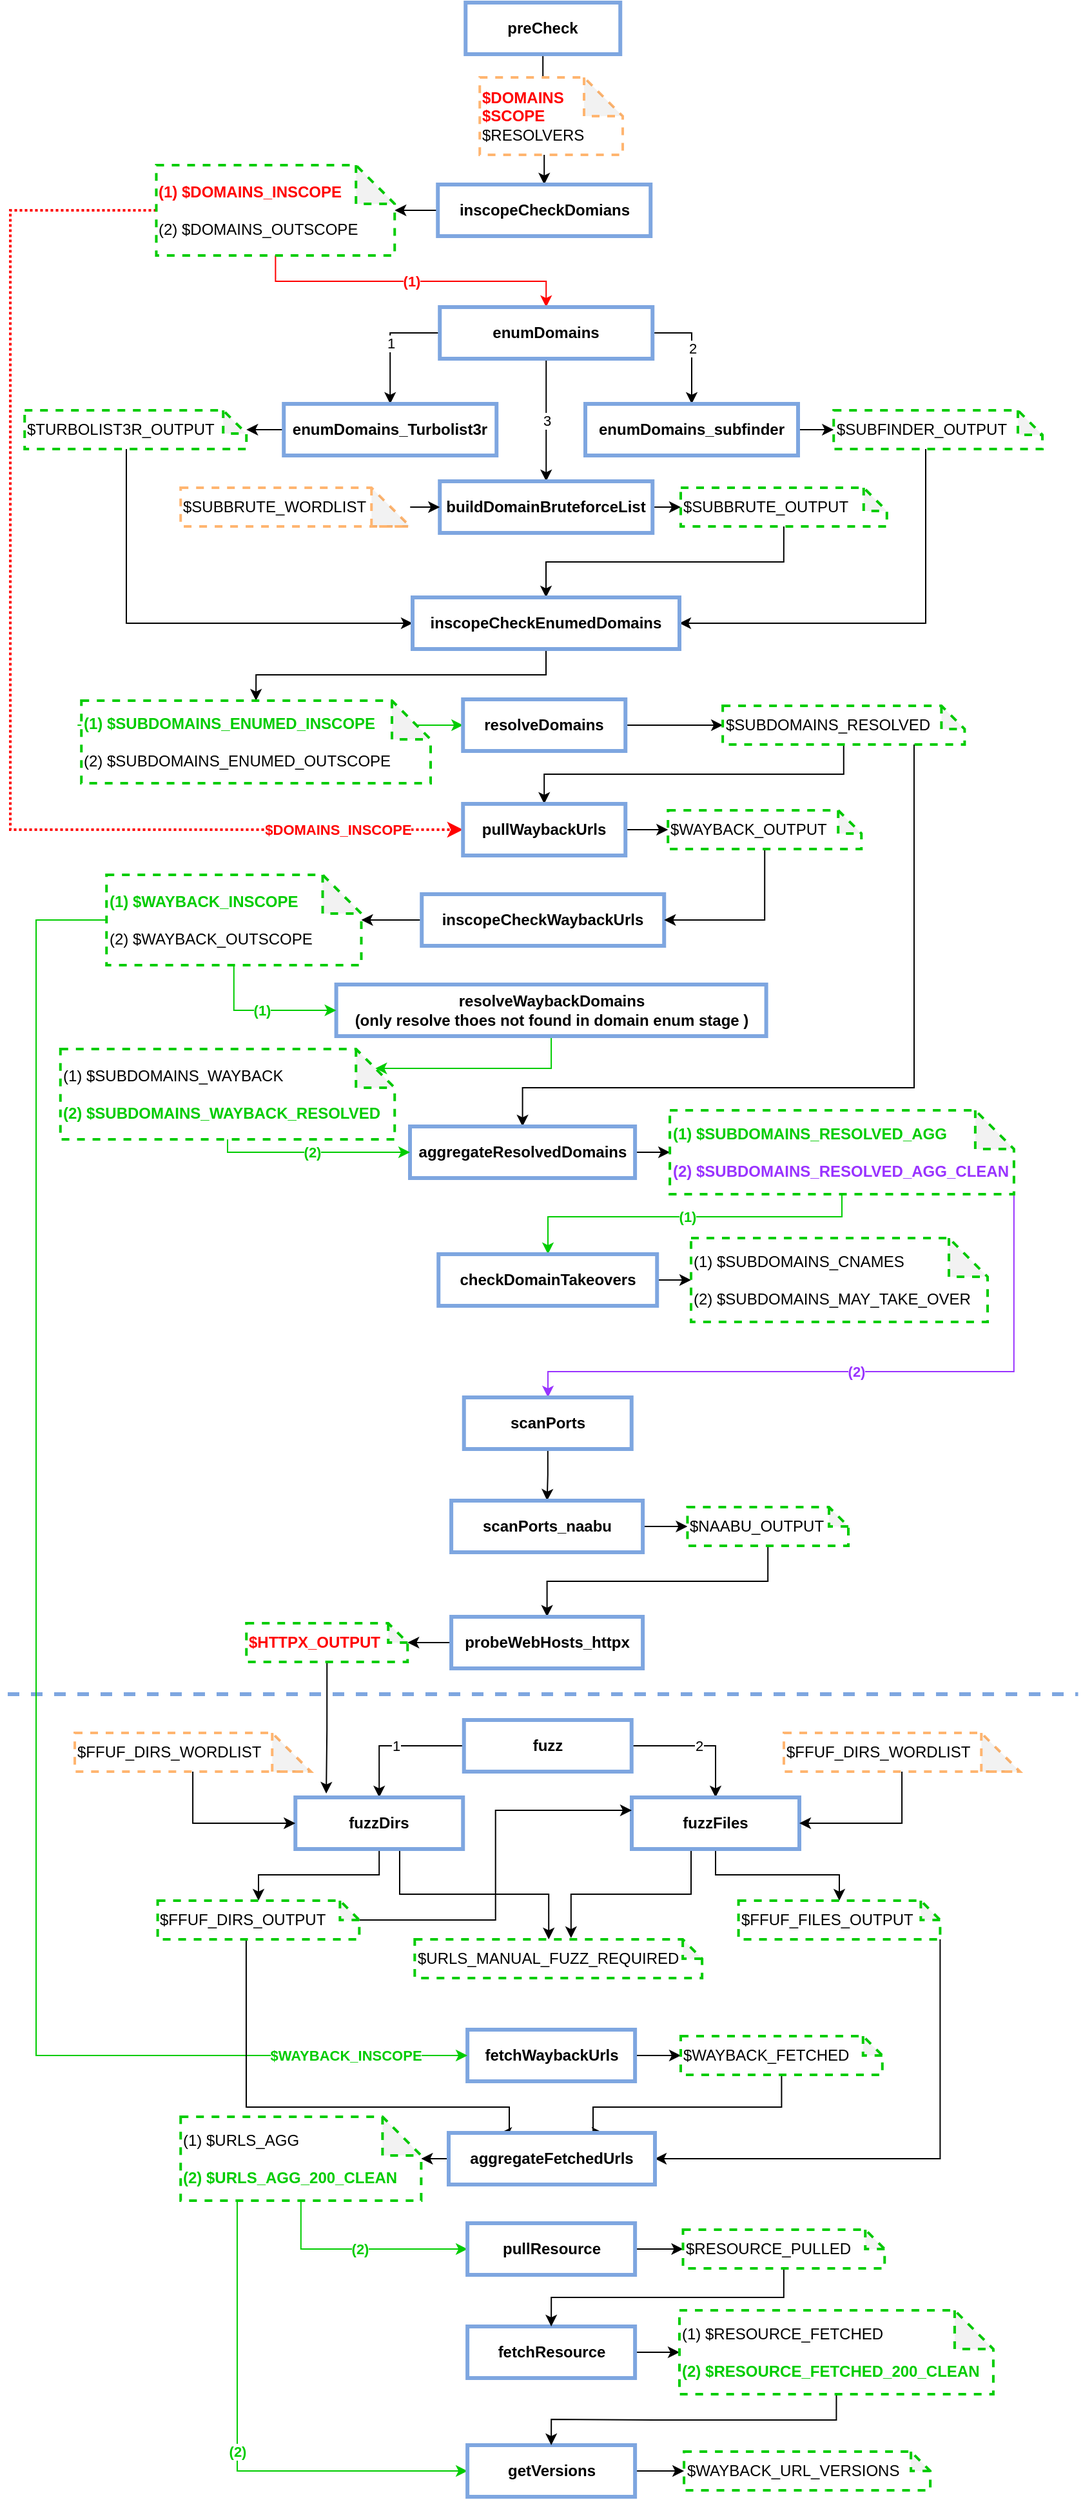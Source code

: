 <mxfile version="16.0.3" type="github">
  <diagram id="LXGc0nrao9tOf8FtnGRV" name="Page-1">
    <mxGraphModel dx="1102" dy="1691" grid="1" gridSize="10" guides="1" tooltips="1" connect="1" arrows="1" fold="1" page="1" pageScale="1" pageWidth="850" pageHeight="1100" math="0" shadow="0">
      <root>
        <mxCell id="0" />
        <mxCell id="1" parent="0" />
        <mxCell id="cuUn9cVlMo7e2SbROQ6p-47" style="edgeStyle=orthogonalEdgeStyle;rounded=0;orthogonalLoop=1;jettySize=auto;html=1;entryX=0;entryY=0.5;entryDx=0;entryDy=0;exitX=0;exitY=0.5;exitDx=0;exitDy=0;exitPerimeter=0;" parent="1" edge="1">
          <mxGeometry relative="1" as="geometry">
            <Array as="points">
              <mxPoint x="80" y="575" />
              <mxPoint x="80" y="790" />
            </Array>
            <mxPoint x="156.88" y="575" as="sourcePoint" />
          </mxGeometry>
        </mxCell>
        <mxCell id="lCqJjcsIj8VYBYGs8iK9-1" style="edgeStyle=orthogonalEdgeStyle;rounded=0;orthogonalLoop=1;jettySize=auto;html=1;entryX=0.5;entryY=0;entryDx=0;entryDy=0;" parent="1" source="lCqJjcsIj8VYBYGs8iK9-2" target="lCqJjcsIj8VYBYGs8iK9-10" edge="1">
          <mxGeometry relative="1" as="geometry">
            <mxPoint x="423.12" y="-921" as="targetPoint" />
          </mxGeometry>
        </mxCell>
        <mxCell id="lCqJjcsIj8VYBYGs8iK9-2" value="preCheck" style="rounded=0;whiteSpace=wrap;html=1;strokeColor=#7EA6E0;strokeWidth=3;fontStyle=1" parent="1" vertex="1">
          <mxGeometry x="363.12" y="-1061" width="120" height="40" as="geometry" />
        </mxCell>
        <mxCell id="lCqJjcsIj8VYBYGs8iK9-3" value="&lt;div&gt;&lt;b&gt;&lt;font color=&quot;#FF0000&quot;&gt;$DOMAINS&lt;/font&gt;&lt;/b&gt;&lt;/div&gt;&lt;div&gt;&lt;b&gt;&lt;font color=&quot;#FF0000&quot;&gt;$SCOPE&lt;/font&gt;&lt;/b&gt;&lt;/div&gt;&lt;div&gt;$RESOLVERS&lt;br&gt;&lt;/div&gt;" style="shape=note;whiteSpace=wrap;html=1;backgroundOutline=1;darkOpacity=0.05;dashed=1;align=left;strokeColor=#FFB570;strokeWidth=2;" parent="1" vertex="1">
          <mxGeometry x="374.12" y="-1003" width="110.88" height="60" as="geometry" />
        </mxCell>
        <mxCell id="lCqJjcsIj8VYBYGs8iK9-9" style="edgeStyle=orthogonalEdgeStyle;rounded=0;orthogonalLoop=1;jettySize=auto;html=1;" parent="1" source="lCqJjcsIj8VYBYGs8iK9-10" target="lCqJjcsIj8VYBYGs8iK9-14" edge="1">
          <mxGeometry relative="1" as="geometry" />
        </mxCell>
        <mxCell id="lCqJjcsIj8VYBYGs8iK9-10" value="inscopeCheckDomians" style="rounded=0;whiteSpace=wrap;html=1;strokeColor=#7EA6E0;strokeWidth=3;fontStyle=1" parent="1" vertex="1">
          <mxGeometry x="341.62" y="-920" width="165" height="40" as="geometry" />
        </mxCell>
        <mxCell id="lCqJjcsIj8VYBYGs8iK9-11" value="(1)" style="edgeStyle=orthogonalEdgeStyle;rounded=0;orthogonalLoop=1;jettySize=auto;html=1;strokeColor=#FF0000;fontColor=#FF0000;fontStyle=1;exitX=0.5;exitY=1;exitDx=0;exitDy=0;exitPerimeter=0;" parent="1" source="lCqJjcsIj8VYBYGs8iK9-14" target="lCqJjcsIj8VYBYGs8iK9-18" edge="1">
          <mxGeometry relative="1" as="geometry" />
        </mxCell>
        <mxCell id="hxtKhS2xhQQcA1EdJUfB-1" style="edgeStyle=orthogonalEdgeStyle;rounded=0;orthogonalLoop=1;jettySize=auto;html=1;entryX=0;entryY=0.5;entryDx=0;entryDy=0;fontColor=default;strokeColor=#FF0000;dashed=1;strokeWidth=2;dashPattern=1 1;" edge="1" parent="1" source="lCqJjcsIj8VYBYGs8iK9-14" target="lCqJjcsIj8VYBYGs8iK9-43">
          <mxGeometry relative="1" as="geometry">
            <Array as="points">
              <mxPoint x="10" y="-900" />
              <mxPoint x="10" y="-420" />
            </Array>
          </mxGeometry>
        </mxCell>
        <mxCell id="hxtKhS2xhQQcA1EdJUfB-2" value="&lt;font color=&quot;#FF0000&quot;&gt;&lt;b&gt;$DOMAINS_INSCOPE&lt;/b&gt;&lt;/font&gt;" style="edgeLabel;html=1;align=center;verticalAlign=middle;resizable=0;points=[];fontColor=default;" vertex="1" connectable="0" parent="hxtKhS2xhQQcA1EdJUfB-1">
          <mxGeometry x="0.837" y="-2" relative="1" as="geometry">
            <mxPoint x="-21" y="-2" as="offset" />
          </mxGeometry>
        </mxCell>
        <mxCell id="lCqJjcsIj8VYBYGs8iK9-14" value="&lt;div&gt;&lt;font color=&quot;#FF0000&quot;&gt;&lt;b&gt;(1) $DOMAINS_INSCOPE&lt;/b&gt;&lt;/font&gt;&lt;/div&gt;&lt;div&gt;&lt;br&gt;&lt;/div&gt;&lt;div&gt;(2) $DOMAINS_OUTSCOPE&lt;/div&gt;" style="shape=note;whiteSpace=wrap;html=1;backgroundOutline=1;darkOpacity=0.05;dashed=1;align=left;strokeColor=#00CC00;strokeWidth=2;" parent="1" vertex="1">
          <mxGeometry x="123.24" y="-935" width="184.88" height="70" as="geometry" />
        </mxCell>
        <mxCell id="lCqJjcsIj8VYBYGs8iK9-15" value="2" style="edgeStyle=orthogonalEdgeStyle;rounded=0;orthogonalLoop=1;jettySize=auto;html=1;entryX=0.5;entryY=0;entryDx=0;entryDy=0;exitX=1;exitY=0.5;exitDx=0;exitDy=0;" parent="1" source="lCqJjcsIj8VYBYGs8iK9-18" target="lCqJjcsIj8VYBYGs8iK9-22" edge="1">
          <mxGeometry relative="1" as="geometry">
            <mxPoint x="558.12" y="-694" as="targetPoint" />
          </mxGeometry>
        </mxCell>
        <mxCell id="lCqJjcsIj8VYBYGs8iK9-16" value="1" style="edgeStyle=orthogonalEdgeStyle;rounded=0;orthogonalLoop=1;jettySize=auto;html=1;exitX=0;exitY=0.5;exitDx=0;exitDy=0;entryX=0.5;entryY=0;entryDx=0;entryDy=0;" parent="1" source="lCqJjcsIj8VYBYGs8iK9-18" target="lCqJjcsIj8VYBYGs8iK9-20" edge="1">
          <mxGeometry relative="1" as="geometry" />
        </mxCell>
        <mxCell id="lCqJjcsIj8VYBYGs8iK9-17" value="3" style="edgeStyle=orthogonalEdgeStyle;rounded=0;orthogonalLoop=1;jettySize=auto;html=1;entryX=0.5;entryY=0;entryDx=0;entryDy=0;" parent="1" source="lCqJjcsIj8VYBYGs8iK9-18" target="lCqJjcsIj8VYBYGs8iK9-28" edge="1">
          <mxGeometry relative="1" as="geometry" />
        </mxCell>
        <mxCell id="lCqJjcsIj8VYBYGs8iK9-18" value="enumDomains" style="rounded=0;whiteSpace=wrap;html=1;strokeColor=#7EA6E0;strokeWidth=3;fontStyle=1" parent="1" vertex="1">
          <mxGeometry x="343.12" y="-825" width="165" height="40" as="geometry" />
        </mxCell>
        <mxCell id="lCqJjcsIj8VYBYGs8iK9-19" value="" style="edgeStyle=orthogonalEdgeStyle;rounded=0;orthogonalLoop=1;jettySize=auto;html=1;" parent="1" source="lCqJjcsIj8VYBYGs8iK9-20" target="lCqJjcsIj8VYBYGs8iK9-24" edge="1">
          <mxGeometry relative="1" as="geometry" />
        </mxCell>
        <mxCell id="lCqJjcsIj8VYBYGs8iK9-20" value="enumDomains_Turbolist3r" style="rounded=0;whiteSpace=wrap;html=1;strokeColor=#7EA6E0;strokeWidth=3;fontStyle=1" parent="1" vertex="1">
          <mxGeometry x="222.12" y="-750" width="165" height="40" as="geometry" />
        </mxCell>
        <mxCell id="lCqJjcsIj8VYBYGs8iK9-94" value="" style="edgeStyle=orthogonalEdgeStyle;rounded=0;orthogonalLoop=1;jettySize=auto;html=1;fontColor=#00CC00;strokeColor=#000000;" parent="1" source="lCqJjcsIj8VYBYGs8iK9-22" target="lCqJjcsIj8VYBYGs8iK9-26" edge="1">
          <mxGeometry relative="1" as="geometry" />
        </mxCell>
        <mxCell id="lCqJjcsIj8VYBYGs8iK9-22" value="enumDomains_subfinder" style="rounded=0;whiteSpace=wrap;html=1;strokeColor=#7EA6E0;strokeWidth=3;fontStyle=1" parent="1" vertex="1">
          <mxGeometry x="456" y="-750" width="165" height="40" as="geometry" />
        </mxCell>
        <mxCell id="lCqJjcsIj8VYBYGs8iK9-96" style="edgeStyle=orthogonalEdgeStyle;rounded=0;orthogonalLoop=1;jettySize=auto;html=1;entryX=0;entryY=0.5;entryDx=0;entryDy=0;fontColor=#00CC00;strokeColor=#000000;" parent="1" source="lCqJjcsIj8VYBYGs8iK9-24" target="lCqJjcsIj8VYBYGs8iK9-34" edge="1">
          <mxGeometry relative="1" as="geometry">
            <Array as="points">
              <mxPoint x="100" y="-580" />
            </Array>
          </mxGeometry>
        </mxCell>
        <mxCell id="lCqJjcsIj8VYBYGs8iK9-24" value="$TURBOLIST3R_OUTPUT" style="shape=note;whiteSpace=wrap;html=1;backgroundOutline=1;darkOpacity=0.05;dashed=1;align=left;strokeColor=#00CC00;strokeWidth=2;size=18;" parent="1" vertex="1">
          <mxGeometry x="21.12" y="-745" width="172" height="30" as="geometry" />
        </mxCell>
        <mxCell id="lCqJjcsIj8VYBYGs8iK9-95" style="edgeStyle=orthogonalEdgeStyle;rounded=0;orthogonalLoop=1;jettySize=auto;html=1;entryX=1;entryY=0.5;entryDx=0;entryDy=0;fontColor=#00CC00;strokeColor=#000000;" parent="1" source="lCqJjcsIj8VYBYGs8iK9-26" target="lCqJjcsIj8VYBYGs8iK9-34" edge="1">
          <mxGeometry relative="1" as="geometry">
            <Array as="points">
              <mxPoint x="720" y="-580" />
            </Array>
          </mxGeometry>
        </mxCell>
        <mxCell id="lCqJjcsIj8VYBYGs8iK9-26" value="$SUBFINDER_OUTPUT" style="shape=note;whiteSpace=wrap;html=1;backgroundOutline=1;darkOpacity=0.05;dashed=1;align=left;strokeColor=#00CC00;strokeWidth=2;size=19;" parent="1" vertex="1">
          <mxGeometry x="648.62" y="-745" width="161.88" height="30" as="geometry" />
        </mxCell>
        <mxCell id="lCqJjcsIj8VYBYGs8iK9-27" value="" style="edgeStyle=orthogonalEdgeStyle;rounded=0;orthogonalLoop=1;jettySize=auto;html=1;" parent="1" source="lCqJjcsIj8VYBYGs8iK9-28" target="lCqJjcsIj8VYBYGs8iK9-32" edge="1">
          <mxGeometry relative="1" as="geometry" />
        </mxCell>
        <mxCell id="lCqJjcsIj8VYBYGs8iK9-28" value="buildDomainBruteforceList" style="rounded=0;whiteSpace=wrap;html=1;strokeColor=#7EA6E0;strokeWidth=3;fontStyle=1" parent="1" vertex="1">
          <mxGeometry x="343.12" y="-690" width="165" height="40" as="geometry" />
        </mxCell>
        <mxCell id="lCqJjcsIj8VYBYGs8iK9-29" style="edgeStyle=orthogonalEdgeStyle;rounded=0;orthogonalLoop=1;jettySize=auto;html=1;entryX=0;entryY=0.5;entryDx=0;entryDy=0;" parent="1" source="lCqJjcsIj8VYBYGs8iK9-30" target="lCqJjcsIj8VYBYGs8iK9-28" edge="1">
          <mxGeometry relative="1" as="geometry" />
        </mxCell>
        <mxCell id="lCqJjcsIj8VYBYGs8iK9-30" value="$SUBBRUTE_WORDLIST" style="shape=note;whiteSpace=wrap;html=1;backgroundOutline=1;darkOpacity=0.05;dashed=1;align=left;strokeColor=#FFB570;strokeWidth=2;" parent="1" vertex="1">
          <mxGeometry x="142.12" y="-685" width="178" height="30" as="geometry" />
        </mxCell>
        <mxCell id="lCqJjcsIj8VYBYGs8iK9-31" value="" style="edgeStyle=orthogonalEdgeStyle;rounded=0;orthogonalLoop=1;jettySize=auto;html=1;exitX=0.5;exitY=1;exitDx=0;exitDy=0;exitPerimeter=0;" parent="1" source="lCqJjcsIj8VYBYGs8iK9-32" target="lCqJjcsIj8VYBYGs8iK9-34" edge="1">
          <mxGeometry relative="1" as="geometry" />
        </mxCell>
        <mxCell id="lCqJjcsIj8VYBYGs8iK9-32" value="$SUBBRUTE_OUTPUT" style="shape=note;whiteSpace=wrap;html=1;backgroundOutline=1;darkOpacity=0.05;dashed=1;align=left;strokeColor=#00CC00;strokeWidth=2;size=18;" parent="1" vertex="1">
          <mxGeometry x="530" y="-685" width="159.88" height="30" as="geometry" />
        </mxCell>
        <mxCell id="lCqJjcsIj8VYBYGs8iK9-33" style="edgeStyle=orthogonalEdgeStyle;rounded=0;orthogonalLoop=1;jettySize=auto;html=1;entryX=0.5;entryY=0;entryDx=0;entryDy=0;entryPerimeter=0;exitX=0.5;exitY=1;exitDx=0;exitDy=0;" parent="1" source="lCqJjcsIj8VYBYGs8iK9-34" target="lCqJjcsIj8VYBYGs8iK9-36" edge="1">
          <mxGeometry relative="1" as="geometry" />
        </mxCell>
        <mxCell id="lCqJjcsIj8VYBYGs8iK9-34" value="inscopeCheckEnumedDomains" style="rounded=0;whiteSpace=wrap;html=1;strokeColor=#7EA6E0;strokeWidth=3;fontStyle=1" parent="1" vertex="1">
          <mxGeometry x="322" y="-600" width="207" height="40" as="geometry" />
        </mxCell>
        <mxCell id="lCqJjcsIj8VYBYGs8iK9-35" value="(1)" style="edgeStyle=orthogonalEdgeStyle;rounded=0;orthogonalLoop=1;jettySize=auto;html=1;exitX=-0.011;exitY=0.297;exitDx=0;exitDy=0;exitPerimeter=0;fontStyle=1;fontColor=#00CC00;strokeColor=#00CC00;" parent="1" source="lCqJjcsIj8VYBYGs8iK9-36" target="lCqJjcsIj8VYBYGs8iK9-38" edge="1">
          <mxGeometry relative="1" as="geometry" />
        </mxCell>
        <mxCell id="lCqJjcsIj8VYBYGs8iK9-36" value="&lt;div&gt;&lt;font color=&quot;#00CC00&quot;&gt;&lt;b&gt;(1) $SUBDOMAINS_ENUMED_INSCOPE&lt;/b&gt;&lt;/font&gt;&lt;/div&gt;&lt;div&gt;&lt;br&gt;&lt;/div&gt;&lt;div&gt;(2) $SUBDOMAINS_ENUMED_OUTSCOPE&lt;/div&gt;" style="shape=note;whiteSpace=wrap;html=1;backgroundOutline=1;darkOpacity=0.05;dashed=1;align=left;strokeColor=#00CC00;strokeWidth=2;" parent="1" vertex="1">
          <mxGeometry x="65.12" y="-520" width="270.88" height="64" as="geometry" />
        </mxCell>
        <mxCell id="lCqJjcsIj8VYBYGs8iK9-37" value="" style="edgeStyle=orthogonalEdgeStyle;rounded=0;orthogonalLoop=1;jettySize=auto;html=1;" parent="1" source="lCqJjcsIj8VYBYGs8iK9-38" target="lCqJjcsIj8VYBYGs8iK9-41" edge="1">
          <mxGeometry relative="1" as="geometry" />
        </mxCell>
        <mxCell id="lCqJjcsIj8VYBYGs8iK9-38" value="resolveDomains" style="rounded=0;whiteSpace=wrap;html=1;strokeColor=#7EA6E0;strokeWidth=3;fontStyle=1" parent="1" vertex="1">
          <mxGeometry x="361.12" y="-521" width="126" height="40" as="geometry" />
        </mxCell>
        <mxCell id="lCqJjcsIj8VYBYGs8iK9-39" value="" style="edgeStyle=orthogonalEdgeStyle;rounded=0;orthogonalLoop=1;jettySize=auto;html=1;exitX=0.5;exitY=1;exitDx=0;exitDy=0;exitPerimeter=0;" parent="1" source="lCqJjcsIj8VYBYGs8iK9-41" target="lCqJjcsIj8VYBYGs8iK9-43" edge="1">
          <mxGeometry relative="1" as="geometry" />
        </mxCell>
        <mxCell id="lCqJjcsIj8VYBYGs8iK9-105" style="edgeStyle=orthogonalEdgeStyle;rounded=0;orthogonalLoop=1;jettySize=auto;html=1;entryX=0.5;entryY=0;entryDx=0;entryDy=0;fontColor=#00CC00;strokeColor=default;exitX=0.791;exitY=0.967;exitDx=0;exitDy=0;exitPerimeter=0;" parent="1" source="lCqJjcsIj8VYBYGs8iK9-41" target="lCqJjcsIj8VYBYGs8iK9-55" edge="1">
          <mxGeometry relative="1" as="geometry">
            <Array as="points">
              <mxPoint x="711" y="-220" />
              <mxPoint x="407" y="-220" />
            </Array>
          </mxGeometry>
        </mxCell>
        <mxCell id="lCqJjcsIj8VYBYGs8iK9-41" value="$SUBDOMAINS_RESOLVED" style="shape=note;whiteSpace=wrap;html=1;backgroundOutline=1;darkOpacity=0.05;dashed=1;align=left;strokeColor=#00CC00;strokeWidth=2;size=18;" parent="1" vertex="1">
          <mxGeometry x="562.56" y="-516" width="187.63" height="30" as="geometry" />
        </mxCell>
        <mxCell id="lCqJjcsIj8VYBYGs8iK9-93" value="" style="edgeStyle=orthogonalEdgeStyle;rounded=0;orthogonalLoop=1;jettySize=auto;html=1;fontColor=#00CC00;strokeColor=default;" parent="1" source="lCqJjcsIj8VYBYGs8iK9-43" target="lCqJjcsIj8VYBYGs8iK9-92" edge="1">
          <mxGeometry relative="1" as="geometry" />
        </mxCell>
        <mxCell id="lCqJjcsIj8VYBYGs8iK9-43" value="pullWaybackUrls" style="rounded=0;whiteSpace=wrap;html=1;strokeColor=#7EA6E0;strokeWidth=3;fontStyle=1" parent="1" vertex="1">
          <mxGeometry x="361.12" y="-440" width="126" height="40" as="geometry" />
        </mxCell>
        <mxCell id="lCqJjcsIj8VYBYGs8iK9-99" value="" style="edgeStyle=orthogonalEdgeStyle;rounded=0;orthogonalLoop=1;jettySize=auto;html=1;fontColor=#00CC00;strokeColor=default;" parent="1" source="lCqJjcsIj8VYBYGs8iK9-49" target="lCqJjcsIj8VYBYGs8iK9-98" edge="1">
          <mxGeometry relative="1" as="geometry" />
        </mxCell>
        <mxCell id="lCqJjcsIj8VYBYGs8iK9-49" value="inscopeCheckWaybackUrls" style="rounded=0;whiteSpace=wrap;html=1;strokeColor=#7EA6E0;strokeWidth=3;fontStyle=1" parent="1" vertex="1">
          <mxGeometry x="329.12" y="-370" width="188" height="40" as="geometry" />
        </mxCell>
        <mxCell id="lCqJjcsIj8VYBYGs8iK9-103" style="edgeStyle=orthogonalEdgeStyle;rounded=0;orthogonalLoop=1;jettySize=auto;html=1;entryX=0;entryY=0;entryDx=244.25;entryDy=15;entryPerimeter=0;fontColor=#00CC00;strokeColor=#00CC00;" parent="1" source="lCqJjcsIj8VYBYGs8iK9-51" target="lCqJjcsIj8VYBYGs8iK9-102" edge="1">
          <mxGeometry relative="1" as="geometry">
            <Array as="points">
              <mxPoint x="430" y="-235" />
            </Array>
          </mxGeometry>
        </mxCell>
        <mxCell id="lCqJjcsIj8VYBYGs8iK9-51" value="&lt;div&gt;resolveWaybackDomains&lt;/div&gt;&lt;div&gt;(only resolve thoes not found in domain enum stage )&lt;br&gt;&lt;/div&gt;" style="rounded=0;whiteSpace=wrap;html=1;strokeColor=#7EA6E0;strokeWidth=3;fontStyle=1" parent="1" vertex="1">
          <mxGeometry x="262.81" y="-300" width="333.5" height="40" as="geometry" />
        </mxCell>
        <mxCell id="lCqJjcsIj8VYBYGs8iK9-54" value="" style="edgeStyle=orthogonalEdgeStyle;rounded=0;orthogonalLoop=1;jettySize=auto;html=1;fontColor=#33FF33;" parent="1" source="lCqJjcsIj8VYBYGs8iK9-55" target="lCqJjcsIj8VYBYGs8iK9-59" edge="1">
          <mxGeometry relative="1" as="geometry" />
        </mxCell>
        <mxCell id="lCqJjcsIj8VYBYGs8iK9-55" value="aggregateResolvedDomains" style="rounded=0;whiteSpace=wrap;html=1;strokeColor=#7EA6E0;strokeWidth=3;fontStyle=1" parent="1" vertex="1">
          <mxGeometry x="320" y="-190" width="174.56" height="40" as="geometry" />
        </mxCell>
        <mxCell id="lCqJjcsIj8VYBYGs8iK9-56" value="(1)" style="edgeStyle=orthogonalEdgeStyle;rounded=0;orthogonalLoop=1;jettySize=auto;html=1;fontColor=#00CC00;fontStyle=1;strokeColor=#00CC00;exitX=0.5;exitY=1;exitDx=0;exitDy=0;exitPerimeter=0;" parent="1" source="lCqJjcsIj8VYBYGs8iK9-59" target="lCqJjcsIj8VYBYGs8iK9-61" edge="1">
          <mxGeometry relative="1" as="geometry">
            <Array as="points">
              <mxPoint x="655" y="-120" />
              <mxPoint x="427" y="-120" />
            </Array>
          </mxGeometry>
        </mxCell>
        <mxCell id="lCqJjcsIj8VYBYGs8iK9-106" value="(2)" style="edgeStyle=orthogonalEdgeStyle;rounded=0;orthogonalLoop=1;jettySize=auto;html=1;fontColor=#9933FF;strokeColor=#9933FF;exitX=1;exitY=1;exitDx=0;exitDy=0;exitPerimeter=0;fontStyle=1" parent="1" source="lCqJjcsIj8VYBYGs8iK9-59" target="lCqJjcsIj8VYBYGs8iK9-64" edge="1">
          <mxGeometry relative="1" as="geometry">
            <Array as="points">
              <mxPoint x="788" />
              <mxPoint x="427" />
            </Array>
          </mxGeometry>
        </mxCell>
        <mxCell id="lCqJjcsIj8VYBYGs8iK9-59" value="&lt;div&gt;&lt;font color=&quot;#00CC00&quot;&gt;&lt;b&gt;(1) $SUBDOMAINS_RESOLVED_AGG&lt;/b&gt;&lt;/font&gt;&lt;/div&gt;&lt;div&gt;&lt;br&gt;&lt;/div&gt;&lt;div&gt;&lt;font color=&quot;#9933FF&quot;&gt;&lt;b&gt;(2) $SUBDOMAINS_RESOLVED_AGG_CLEAN&lt;/b&gt;&lt;/font&gt;&lt;/div&gt;" style="shape=note;whiteSpace=wrap;html=1;backgroundOutline=1;darkOpacity=0.05;dashed=1;align=left;strokeColor=#00CC00;strokeWidth=2;" parent="1" vertex="1">
          <mxGeometry x="521.56" y="-202.5" width="266.88" height="65" as="geometry" />
        </mxCell>
        <mxCell id="lCqJjcsIj8VYBYGs8iK9-60" value="" style="edgeStyle=orthogonalEdgeStyle;rounded=0;orthogonalLoop=1;jettySize=auto;html=1;fontColor=#9933FF;strokeColor=#000000;" parent="1" source="lCqJjcsIj8VYBYGs8iK9-61" target="lCqJjcsIj8VYBYGs8iK9-62" edge="1">
          <mxGeometry relative="1" as="geometry" />
        </mxCell>
        <mxCell id="lCqJjcsIj8VYBYGs8iK9-61" value="checkDomainTakeovers" style="rounded=0;whiteSpace=wrap;html=1;strokeColor=#7EA6E0;strokeWidth=3;fontStyle=1" parent="1" vertex="1">
          <mxGeometry x="342.12" y="-91" width="169.5" height="40" as="geometry" />
        </mxCell>
        <mxCell id="lCqJjcsIj8VYBYGs8iK9-62" value="&lt;div&gt;(1) $SUBDOMAINS_CNAMES&lt;/div&gt;&lt;div&gt;&lt;br&gt;&lt;/div&gt;&lt;div&gt;(2) $SUBDOMAINS_MAY_TAKE_OVER&lt;/div&gt;" style="shape=note;whiteSpace=wrap;html=1;backgroundOutline=1;darkOpacity=0.05;dashed=1;align=left;strokeColor=#00CC00;strokeWidth=2;" parent="1" vertex="1">
          <mxGeometry x="538" y="-103.5" width="230" height="65" as="geometry" />
        </mxCell>
        <mxCell id="lCqJjcsIj8VYBYGs8iK9-63" value="" style="edgeStyle=orthogonalEdgeStyle;rounded=0;orthogonalLoop=1;jettySize=auto;html=1;fontColor=#9933FF;strokeColor=#000000;strokeWidth=1;" parent="1" source="lCqJjcsIj8VYBYGs8iK9-64" target="lCqJjcsIj8VYBYGs8iK9-66" edge="1">
          <mxGeometry relative="1" as="geometry" />
        </mxCell>
        <mxCell id="lCqJjcsIj8VYBYGs8iK9-64" value="scanPorts" style="rounded=0;whiteSpace=wrap;html=1;strokeColor=#7EA6E0;strokeWidth=3;fontStyle=1" parent="1" vertex="1">
          <mxGeometry x="361.87" y="20" width="130" height="40" as="geometry" />
        </mxCell>
        <mxCell id="lCqJjcsIj8VYBYGs8iK9-65" value="" style="edgeStyle=orthogonalEdgeStyle;rounded=0;orthogonalLoop=1;jettySize=auto;html=1;fontColor=#000000;strokeColor=#000000;strokeWidth=1;" parent="1" source="lCqJjcsIj8VYBYGs8iK9-66" target="lCqJjcsIj8VYBYGs8iK9-69" edge="1">
          <mxGeometry relative="1" as="geometry" />
        </mxCell>
        <mxCell id="lCqJjcsIj8VYBYGs8iK9-66" value="scanPorts_naabu" style="rounded=0;whiteSpace=wrap;html=1;strokeColor=#7EA6E0;strokeWidth=3;fontStyle=1" parent="1" vertex="1">
          <mxGeometry x="352.05" y="100" width="148.5" height="40" as="geometry" />
        </mxCell>
        <mxCell id="lCqJjcsIj8VYBYGs8iK9-67" value="" style="endArrow=none;dashed=1;html=1;rounded=0;fontColor=#9933FF;strokeColor=#7EA6E0;strokeWidth=3;" parent="1" edge="1">
          <mxGeometry width="50" height="50" relative="1" as="geometry">
            <mxPoint x="7.99" y="250" as="sourcePoint" />
            <mxPoint x="838.24" y="250" as="targetPoint" />
          </mxGeometry>
        </mxCell>
        <mxCell id="lCqJjcsIj8VYBYGs8iK9-107" style="edgeStyle=orthogonalEdgeStyle;rounded=0;orthogonalLoop=1;jettySize=auto;html=1;entryX=0.5;entryY=0;entryDx=0;entryDy=0;fontColor=#000000;strokeColor=default;exitX=0.5;exitY=1;exitDx=0;exitDy=0;exitPerimeter=0;" parent="1" source="lCqJjcsIj8VYBYGs8iK9-69" target="lCqJjcsIj8VYBYGs8iK9-71" edge="1">
          <mxGeometry relative="1" as="geometry" />
        </mxCell>
        <mxCell id="lCqJjcsIj8VYBYGs8iK9-69" value="&lt;div&gt;$NAABU_OUTPUT&lt;/div&gt;" style="shape=note;whiteSpace=wrap;html=1;backgroundOutline=1;darkOpacity=0.05;dashed=1;align=left;strokeColor=#00CC00;strokeWidth=2;size=15;" parent="1" vertex="1">
          <mxGeometry x="535.22" y="105" width="124.78" height="30" as="geometry" />
        </mxCell>
        <mxCell id="lCqJjcsIj8VYBYGs8iK9-109" value="" style="edgeStyle=orthogonalEdgeStyle;rounded=0;orthogonalLoop=1;jettySize=auto;html=1;fontColor=#000000;strokeColor=default;" parent="1" source="lCqJjcsIj8VYBYGs8iK9-71" target="lCqJjcsIj8VYBYGs8iK9-108" edge="1">
          <mxGeometry relative="1" as="geometry" />
        </mxCell>
        <mxCell id="lCqJjcsIj8VYBYGs8iK9-71" value="probeWebHosts_httpx" style="rounded=0;whiteSpace=wrap;html=1;strokeColor=#7EA6E0;strokeWidth=3;fontStyle=1" parent="1" vertex="1">
          <mxGeometry x="352.05" y="190" width="148.5" height="40" as="geometry" />
        </mxCell>
        <mxCell id="lCqJjcsIj8VYBYGs8iK9-77" value="1" style="edgeStyle=orthogonalEdgeStyle;rounded=0;orthogonalLoop=1;jettySize=auto;html=1;fontColor=default;strokeColor=default;strokeWidth=1;entryX=0.5;entryY=0;entryDx=0;entryDy=0;exitX=0;exitY=0.5;exitDx=0;exitDy=0;" parent="1" source="lCqJjcsIj8VYBYGs8iK9-80" target="lCqJjcsIj8VYBYGs8iK9-82" edge="1">
          <mxGeometry relative="1" as="geometry" />
        </mxCell>
        <mxCell id="lCqJjcsIj8VYBYGs8iK9-78" value="2" style="edgeStyle=orthogonalEdgeStyle;rounded=0;orthogonalLoop=1;jettySize=auto;html=1;entryX=0.5;entryY=0;entryDx=0;entryDy=0;fontColor=default;strokeColor=default;strokeWidth=1;exitX=1;exitY=0.5;exitDx=0;exitDy=0;" parent="1" source="lCqJjcsIj8VYBYGs8iK9-80" target="lCqJjcsIj8VYBYGs8iK9-84" edge="1">
          <mxGeometry relative="1" as="geometry" />
        </mxCell>
        <mxCell id="lCqJjcsIj8VYBYGs8iK9-80" value="fuzz" style="rounded=0;whiteSpace=wrap;html=1;strokeColor=#7EA6E0;strokeWidth=3;fontStyle=1" parent="1" vertex="1">
          <mxGeometry x="361.87" y="270" width="130" height="40" as="geometry" />
        </mxCell>
        <mxCell id="lCqJjcsIj8VYBYGs8iK9-115" value="" style="edgeStyle=orthogonalEdgeStyle;rounded=0;orthogonalLoop=1;jettySize=auto;html=1;fontColor=#000000;strokeColor=default;" parent="1" source="lCqJjcsIj8VYBYGs8iK9-82" target="lCqJjcsIj8VYBYGs8iK9-114" edge="1">
          <mxGeometry relative="1" as="geometry" />
        </mxCell>
        <mxCell id="lCqJjcsIj8VYBYGs8iK9-122" style="edgeStyle=orthogonalEdgeStyle;rounded=0;orthogonalLoop=1;jettySize=auto;html=1;entryX=0;entryY=0;entryDx=103.94;entryDy=0;entryPerimeter=0;fontColor=#000000;strokeColor=default;exitX=0.622;exitY=1;exitDx=0;exitDy=0;exitPerimeter=0;" parent="1" source="lCqJjcsIj8VYBYGs8iK9-82" target="lCqJjcsIj8VYBYGs8iK9-121" edge="1">
          <mxGeometry relative="1" as="geometry" />
        </mxCell>
        <mxCell id="lCqJjcsIj8VYBYGs8iK9-82" value="fuzzDirs" style="rounded=0;whiteSpace=wrap;html=1;strokeColor=#7EA6E0;strokeWidth=3;fontStyle=1" parent="1" vertex="1">
          <mxGeometry x="231.12" y="330" width="130" height="40" as="geometry" />
        </mxCell>
        <mxCell id="lCqJjcsIj8VYBYGs8iK9-120" value="" style="edgeStyle=orthogonalEdgeStyle;rounded=0;orthogonalLoop=1;jettySize=auto;html=1;fontColor=#000000;strokeColor=default;" parent="1" source="lCqJjcsIj8VYBYGs8iK9-84" target="lCqJjcsIj8VYBYGs8iK9-117" edge="1">
          <mxGeometry relative="1" as="geometry" />
        </mxCell>
        <mxCell id="lCqJjcsIj8VYBYGs8iK9-123" style="edgeStyle=orthogonalEdgeStyle;rounded=0;orthogonalLoop=1;jettySize=auto;html=1;entryX=0.544;entryY=-0.033;entryDx=0;entryDy=0;entryPerimeter=0;fontColor=#000000;strokeColor=default;exitX=0.354;exitY=1;exitDx=0;exitDy=0;exitPerimeter=0;" parent="1" source="lCqJjcsIj8VYBYGs8iK9-84" target="lCqJjcsIj8VYBYGs8iK9-121" edge="1">
          <mxGeometry relative="1" as="geometry" />
        </mxCell>
        <mxCell id="lCqJjcsIj8VYBYGs8iK9-84" value="fuzzFiles" style="rounded=0;whiteSpace=wrap;html=1;strokeColor=#7EA6E0;strokeWidth=3;fontStyle=1" parent="1" vertex="1">
          <mxGeometry x="492" y="330" width="130" height="40" as="geometry" />
        </mxCell>
        <mxCell id="lCqJjcsIj8VYBYGs8iK9-127" value="" style="edgeStyle=orthogonalEdgeStyle;rounded=0;orthogonalLoop=1;jettySize=auto;html=1;fontColor=#000000;strokeColor=default;" parent="1" source="lCqJjcsIj8VYBYGs8iK9-86" target="lCqJjcsIj8VYBYGs8iK9-124" edge="1">
          <mxGeometry relative="1" as="geometry" />
        </mxCell>
        <mxCell id="lCqJjcsIj8VYBYGs8iK9-86" value="fetchWaybackUrls" style="rounded=0;whiteSpace=wrap;html=1;strokeColor=#7EA6E0;strokeWidth=3;fontStyle=1" parent="1" vertex="1">
          <mxGeometry x="364.56" y="510" width="130" height="40" as="geometry" />
        </mxCell>
        <mxCell id="lCqJjcsIj8VYBYGs8iK9-97" style="edgeStyle=orthogonalEdgeStyle;rounded=0;orthogonalLoop=1;jettySize=auto;html=1;entryX=1;entryY=0.5;entryDx=0;entryDy=0;fontColor=#00CC00;strokeColor=default;exitX=0.5;exitY=1;exitDx=0;exitDy=0;exitPerimeter=0;" parent="1" source="lCqJjcsIj8VYBYGs8iK9-92" target="lCqJjcsIj8VYBYGs8iK9-49" edge="1">
          <mxGeometry relative="1" as="geometry" />
        </mxCell>
        <mxCell id="lCqJjcsIj8VYBYGs8iK9-92" value="$WAYBACK_OUTPUT" style="shape=note;whiteSpace=wrap;html=1;backgroundOutline=1;darkOpacity=0.05;dashed=1;align=left;strokeColor=#00CC00;strokeWidth=2;size=18;" parent="1" vertex="1">
          <mxGeometry x="520.12" y="-435" width="150" height="30" as="geometry" />
        </mxCell>
        <mxCell id="lCqJjcsIj8VYBYGs8iK9-100" value="(1)" style="edgeStyle=orthogonalEdgeStyle;rounded=0;orthogonalLoop=1;jettySize=auto;html=1;entryX=0;entryY=0.5;entryDx=0;entryDy=0;fontColor=#00CC00;strokeColor=#00CC00;fontStyle=1" parent="1" source="lCqJjcsIj8VYBYGs8iK9-98" target="lCqJjcsIj8VYBYGs8iK9-51" edge="1">
          <mxGeometry relative="1" as="geometry" />
        </mxCell>
        <mxCell id="lCqJjcsIj8VYBYGs8iK9-125" style="edgeStyle=orthogonalEdgeStyle;rounded=0;orthogonalLoop=1;jettySize=auto;html=1;fontColor=#000000;strokeColor=#00CC00;entryX=0;entryY=0.5;entryDx=0;entryDy=0;" parent="1" source="lCqJjcsIj8VYBYGs8iK9-98" target="lCqJjcsIj8VYBYGs8iK9-86" edge="1">
          <mxGeometry relative="1" as="geometry">
            <Array as="points">
              <mxPoint x="30" y="-350" />
              <mxPoint x="30" y="530" />
            </Array>
          </mxGeometry>
        </mxCell>
        <mxCell id="lCqJjcsIj8VYBYGs8iK9-126" value="&lt;font color=&quot;#00CC00&quot;&gt;&lt;b&gt;$WAYBACK_INSCOPE&lt;/b&gt;&lt;/font&gt;" style="edgeLabel;html=1;align=center;verticalAlign=middle;resizable=0;points=[];fontColor=#000000;" parent="lCqJjcsIj8VYBYGs8iK9-125" vertex="1" connectable="0">
          <mxGeometry x="0.791" y="-1" relative="1" as="geometry">
            <mxPoint x="38" y="-1" as="offset" />
          </mxGeometry>
        </mxCell>
        <mxCell id="lCqJjcsIj8VYBYGs8iK9-98" value="&lt;div&gt;&lt;font color=&quot;#00CC00&quot;&gt;&lt;b&gt;(1) $WAYBACK_INSCOPE&lt;/b&gt;&lt;/font&gt;&lt;/div&gt;&lt;div&gt;&lt;b&gt;&lt;br&gt;&lt;/b&gt;&lt;/div&gt;&lt;div&gt;(2) $WAYBACK_OUTSCOPE&lt;/div&gt;" style="shape=note;whiteSpace=wrap;html=1;backgroundOutline=1;darkOpacity=0.05;dashed=1;align=left;strokeColor=#00CC00;strokeWidth=2;" parent="1" vertex="1">
          <mxGeometry x="84.62" y="-385" width="197.63" height="70" as="geometry" />
        </mxCell>
        <mxCell id="lCqJjcsIj8VYBYGs8iK9-104" value="(2)" style="edgeStyle=orthogonalEdgeStyle;rounded=0;orthogonalLoop=1;jettySize=auto;html=1;entryX=0;entryY=0.5;entryDx=0;entryDy=0;fontColor=#00CC00;strokeColor=#00CC00;exitX=0.5;exitY=1;exitDx=0;exitDy=0;exitPerimeter=0;fontStyle=1" parent="1" source="lCqJjcsIj8VYBYGs8iK9-102" target="lCqJjcsIj8VYBYGs8iK9-55" edge="1">
          <mxGeometry relative="1" as="geometry">
            <Array as="points">
              <mxPoint x="179" y="-170" />
            </Array>
          </mxGeometry>
        </mxCell>
        <mxCell id="lCqJjcsIj8VYBYGs8iK9-102" value="&lt;div&gt;(1) $SUBDOMAINS_WAYBACK&lt;/div&gt;&lt;div&gt;&lt;br&gt;&lt;/div&gt;&lt;div&gt;&lt;font color=&quot;#00CC00&quot;&gt;&lt;b&gt;(2) $SUBDOMAINS_WAYBACK_RESOLVED&lt;/b&gt;&lt;/font&gt;&lt;br&gt;&lt;/div&gt;" style="shape=note;whiteSpace=wrap;html=1;backgroundOutline=1;darkOpacity=0.05;dashed=1;align=left;strokeColor=#00CC00;strokeWidth=2;" parent="1" vertex="1">
          <mxGeometry x="48.87" y="-250" width="259.25" height="70" as="geometry" />
        </mxCell>
        <mxCell id="lCqJjcsIj8VYBYGs8iK9-110" style="edgeStyle=orthogonalEdgeStyle;rounded=0;orthogonalLoop=1;jettySize=auto;html=1;entryX=0.184;entryY=-0.075;entryDx=0;entryDy=0;fontColor=#000000;strokeColor=default;exitX=0.5;exitY=1;exitDx=0;exitDy=0;exitPerimeter=0;entryPerimeter=0;" parent="1" source="lCqJjcsIj8VYBYGs8iK9-108" target="lCqJjcsIj8VYBYGs8iK9-82" edge="1">
          <mxGeometry relative="1" as="geometry" />
        </mxCell>
        <mxCell id="lCqJjcsIj8VYBYGs8iK9-108" value="&lt;div&gt;&lt;font color=&quot;#FF0000&quot;&gt;&lt;b&gt;$HTTPX_OUTPUT&lt;/b&gt;&lt;/font&gt;&lt;/div&gt;" style="shape=note;whiteSpace=wrap;html=1;backgroundOutline=1;darkOpacity=0.05;dashed=1;align=left;strokeColor=#00CC00;strokeWidth=2;size=15;" parent="1" vertex="1">
          <mxGeometry x="193.12" y="195" width="125" height="30" as="geometry" />
        </mxCell>
        <mxCell id="lCqJjcsIj8VYBYGs8iK9-113" style="edgeStyle=orthogonalEdgeStyle;rounded=0;orthogonalLoop=1;jettySize=auto;html=1;entryX=0;entryY=0.5;entryDx=0;entryDy=0;fontColor=#000000;strokeColor=default;" parent="1" source="lCqJjcsIj8VYBYGs8iK9-111" target="lCqJjcsIj8VYBYGs8iK9-82" edge="1">
          <mxGeometry relative="1" as="geometry" />
        </mxCell>
        <mxCell id="lCqJjcsIj8VYBYGs8iK9-111" value="$FFUF_DIRS_WORDLIST" style="shape=note;whiteSpace=wrap;html=1;backgroundOutline=1;darkOpacity=0.05;dashed=1;align=left;strokeColor=#FFB570;strokeWidth=2;" parent="1" vertex="1">
          <mxGeometry x="60" y="280" width="183.12" height="30" as="geometry" />
        </mxCell>
        <mxCell id="lCqJjcsIj8VYBYGs8iK9-116" style="edgeStyle=orthogonalEdgeStyle;rounded=0;orthogonalLoop=1;jettySize=auto;html=1;entryX=0;entryY=0.25;entryDx=0;entryDy=0;fontColor=#000000;strokeColor=default;" parent="1" source="lCqJjcsIj8VYBYGs8iK9-114" target="lCqJjcsIj8VYBYGs8iK9-84" edge="1">
          <mxGeometry relative="1" as="geometry" />
        </mxCell>
        <mxCell id="lCqJjcsIj8VYBYGs8iK9-130" style="edgeStyle=orthogonalEdgeStyle;rounded=0;orthogonalLoop=1;jettySize=auto;html=1;entryX=0.25;entryY=0;entryDx=0;entryDy=0;fontColor=#000000;strokeColor=default;exitX=0.439;exitY=1.033;exitDx=0;exitDy=0;exitPerimeter=0;" parent="1" source="lCqJjcsIj8VYBYGs8iK9-114" target="lCqJjcsIj8VYBYGs8iK9-128" edge="1">
          <mxGeometry relative="1" as="geometry">
            <Array as="points">
              <mxPoint x="193" y="570" />
              <mxPoint x="397" y="570" />
            </Array>
          </mxGeometry>
        </mxCell>
        <mxCell id="lCqJjcsIj8VYBYGs8iK9-114" value="&lt;div&gt;$FFUF_DIRS_OUTPUT&lt;/div&gt;" style="shape=note;whiteSpace=wrap;html=1;backgroundOutline=1;darkOpacity=0.05;dashed=1;align=left;strokeColor=#00CC00;strokeWidth=2;size=15;" parent="1" vertex="1">
          <mxGeometry x="124.3" y="410" width="156.38" height="30" as="geometry" />
        </mxCell>
        <mxCell id="lCqJjcsIj8VYBYGs8iK9-131" style="edgeStyle=orthogonalEdgeStyle;rounded=0;orthogonalLoop=1;jettySize=auto;html=1;entryX=1;entryY=0.5;entryDx=0;entryDy=0;fontColor=#000000;strokeColor=default;exitX=1;exitY=1;exitDx=0;exitDy=0;exitPerimeter=0;" parent="1" source="lCqJjcsIj8VYBYGs8iK9-117" target="lCqJjcsIj8VYBYGs8iK9-128" edge="1">
          <mxGeometry relative="1" as="geometry" />
        </mxCell>
        <mxCell id="lCqJjcsIj8VYBYGs8iK9-117" value="&lt;div&gt;$FFUF_FILES_OUTPUT&lt;/div&gt;" style="shape=note;whiteSpace=wrap;html=1;backgroundOutline=1;darkOpacity=0.05;dashed=1;align=left;strokeColor=#00CC00;strokeWidth=2;size=15;" parent="1" vertex="1">
          <mxGeometry x="574.81" y="410" width="156.38" height="30" as="geometry" />
        </mxCell>
        <mxCell id="lCqJjcsIj8VYBYGs8iK9-119" style="edgeStyle=orthogonalEdgeStyle;rounded=0;orthogonalLoop=1;jettySize=auto;html=1;entryX=1;entryY=0.5;entryDx=0;entryDy=0;fontColor=#000000;strokeColor=default;" parent="1" source="lCqJjcsIj8VYBYGs8iK9-118" target="lCqJjcsIj8VYBYGs8iK9-84" edge="1">
          <mxGeometry relative="1" as="geometry" />
        </mxCell>
        <mxCell id="lCqJjcsIj8VYBYGs8iK9-118" value="$FFUF_DIRS_WORDLIST" style="shape=note;whiteSpace=wrap;html=1;backgroundOutline=1;darkOpacity=0.05;dashed=1;align=left;strokeColor=#FFB570;strokeWidth=2;" parent="1" vertex="1">
          <mxGeometry x="610" y="280" width="183.12" height="30" as="geometry" />
        </mxCell>
        <mxCell id="lCqJjcsIj8VYBYGs8iK9-121" value="&lt;div&gt;$URLS_MANUAL_FUZZ_REQUIRED&lt;/div&gt;" style="shape=note;whiteSpace=wrap;html=1;backgroundOutline=1;darkOpacity=0.05;dashed=1;align=left;strokeColor=#00CC00;strokeWidth=2;size=15;" parent="1" vertex="1">
          <mxGeometry x="323.67" y="440" width="222.88" height="30" as="geometry" />
        </mxCell>
        <mxCell id="lCqJjcsIj8VYBYGs8iK9-129" style="edgeStyle=orthogonalEdgeStyle;rounded=0;orthogonalLoop=1;jettySize=auto;html=1;entryX=0.75;entryY=0;entryDx=0;entryDy=0;fontColor=#000000;strokeColor=default;" parent="1" source="lCqJjcsIj8VYBYGs8iK9-124" target="lCqJjcsIj8VYBYGs8iK9-128" edge="1">
          <mxGeometry relative="1" as="geometry">
            <Array as="points">
              <mxPoint x="608" y="570" />
              <mxPoint x="462" y="570" />
            </Array>
          </mxGeometry>
        </mxCell>
        <mxCell id="lCqJjcsIj8VYBYGs8iK9-124" value="&lt;div&gt;$WAYBACK_FETCHED&lt;/div&gt;" style="shape=note;whiteSpace=wrap;html=1;backgroundOutline=1;darkOpacity=0.05;dashed=1;align=left;strokeColor=#00CC00;strokeWidth=2;size=15;" parent="1" vertex="1">
          <mxGeometry x="530" y="515" width="156.38" height="30" as="geometry" />
        </mxCell>
        <mxCell id="lCqJjcsIj8VYBYGs8iK9-135" value="" style="edgeStyle=orthogonalEdgeStyle;rounded=0;orthogonalLoop=1;jettySize=auto;html=1;fontColor=#000000;strokeColor=default;" parent="1" source="lCqJjcsIj8VYBYGs8iK9-128" target="lCqJjcsIj8VYBYGs8iK9-132" edge="1">
          <mxGeometry relative="1" as="geometry" />
        </mxCell>
        <mxCell id="lCqJjcsIj8VYBYGs8iK9-128" value="aggregateFetchedUrls" style="rounded=0;whiteSpace=wrap;html=1;strokeColor=#7EA6E0;strokeWidth=3;fontStyle=1" parent="1" vertex="1">
          <mxGeometry x="350" y="590" width="160" height="40" as="geometry" />
        </mxCell>
        <mxCell id="lCqJjcsIj8VYBYGs8iK9-136" value="(2)" style="edgeStyle=orthogonalEdgeStyle;rounded=0;orthogonalLoop=1;jettySize=auto;html=1;entryX=0;entryY=0.5;entryDx=0;entryDy=0;fontColor=#00CC00;strokeColor=#00CC00;exitX=0.5;exitY=1;exitDx=0;exitDy=0;exitPerimeter=0;fontStyle=1" parent="1" source="lCqJjcsIj8VYBYGs8iK9-132" target="lCqJjcsIj8VYBYGs8iK9-133" edge="1">
          <mxGeometry relative="1" as="geometry" />
        </mxCell>
        <mxCell id="lCqJjcsIj8VYBYGs8iK9-139" value="(2)" style="edgeStyle=orthogonalEdgeStyle;rounded=0;orthogonalLoop=1;jettySize=auto;html=1;entryX=0;entryY=0.5;entryDx=0;entryDy=0;fontColor=#00CC00;strokeColor=#00CC00;exitX=0.235;exitY=1.008;exitDx=0;exitDy=0;exitPerimeter=0;fontStyle=1" parent="1" source="lCqJjcsIj8VYBYGs8iK9-132" target="lCqJjcsIj8VYBYGs8iK9-134" edge="1">
          <mxGeometry relative="1" as="geometry" />
        </mxCell>
        <mxCell id="lCqJjcsIj8VYBYGs8iK9-132" value="&lt;div&gt;(1) $URLS_AGG&lt;/div&gt;&lt;div&gt;&lt;br&gt;&lt;/div&gt;&lt;div&gt;&lt;font color=&quot;#00CC00&quot;&gt;&lt;b&gt;(2) $URLS_AGG_200_CLEAN&lt;/b&gt;&lt;/font&gt;&lt;/div&gt;" style="shape=note;whiteSpace=wrap;html=1;backgroundOutline=1;darkOpacity=0.05;dashed=1;align=left;strokeColor=#00CC00;strokeWidth=2;" parent="1" vertex="1">
          <mxGeometry x="142.12" y="577.5" width="186.57" height="65" as="geometry" />
        </mxCell>
        <mxCell id="hxtKhS2xhQQcA1EdJUfB-6" value="" style="edgeStyle=orthogonalEdgeStyle;rounded=0;orthogonalLoop=1;jettySize=auto;html=1;fontColor=#9933FF;strokeColor=default;strokeWidth=1;" edge="1" parent="1" source="lCqJjcsIj8VYBYGs8iK9-133" target="hxtKhS2xhQQcA1EdJUfB-5">
          <mxGeometry relative="1" as="geometry" />
        </mxCell>
        <mxCell id="lCqJjcsIj8VYBYGs8iK9-133" value="pullResource" style="rounded=0;whiteSpace=wrap;html=1;strokeColor=#7EA6E0;strokeWidth=3;fontStyle=1" parent="1" vertex="1">
          <mxGeometry x="364.56" y="660" width="130" height="40" as="geometry" />
        </mxCell>
        <mxCell id="lCqJjcsIj8VYBYGs8iK9-141" value="" style="edgeStyle=orthogonalEdgeStyle;rounded=0;orthogonalLoop=1;jettySize=auto;html=1;fontColor=default;strokeColor=default;" parent="1" source="lCqJjcsIj8VYBYGs8iK9-134" target="lCqJjcsIj8VYBYGs8iK9-140" edge="1">
          <mxGeometry relative="1" as="geometry" />
        </mxCell>
        <mxCell id="lCqJjcsIj8VYBYGs8iK9-134" value="getVersions" style="rounded=0;whiteSpace=wrap;html=1;strokeColor=#7EA6E0;strokeWidth=3;fontStyle=1" parent="1" vertex="1">
          <mxGeometry x="364.56" y="832" width="130" height="40" as="geometry" />
        </mxCell>
        <mxCell id="lCqJjcsIj8VYBYGs8iK9-140" value="&lt;div&gt;$WAYBACK_URL_VERSIONS&lt;/div&gt;" style="shape=note;whiteSpace=wrap;html=1;backgroundOutline=1;darkOpacity=0.05;dashed=1;align=left;strokeColor=#00CC00;strokeWidth=2;size=15;" parent="1" vertex="1">
          <mxGeometry x="532.55" y="837" width="191" height="30" as="geometry" />
        </mxCell>
        <mxCell id="hxtKhS2xhQQcA1EdJUfB-12" value="" style="edgeStyle=orthogonalEdgeStyle;rounded=0;orthogonalLoop=1;jettySize=auto;html=1;fontColor=#00CC00;strokeColor=default;strokeWidth=1;" edge="1" parent="1" source="hxtKhS2xhQQcA1EdJUfB-3" target="hxtKhS2xhQQcA1EdJUfB-11">
          <mxGeometry relative="1" as="geometry" />
        </mxCell>
        <mxCell id="hxtKhS2xhQQcA1EdJUfB-3" value="fetchResource" style="rounded=0;whiteSpace=wrap;html=1;strokeColor=#7EA6E0;strokeWidth=3;fontStyle=1" vertex="1" parent="1">
          <mxGeometry x="364.56" y="740" width="130" height="40" as="geometry" />
        </mxCell>
        <mxCell id="hxtKhS2xhQQcA1EdJUfB-7" style="edgeStyle=orthogonalEdgeStyle;rounded=0;orthogonalLoop=1;jettySize=auto;html=1;entryX=0.5;entryY=0;entryDx=0;entryDy=0;fontColor=#9933FF;strokeColor=default;strokeWidth=1;exitX=0.5;exitY=1;exitDx=0;exitDy=0;exitPerimeter=0;" edge="1" parent="1" source="hxtKhS2xhQQcA1EdJUfB-5" target="hxtKhS2xhQQcA1EdJUfB-3">
          <mxGeometry relative="1" as="geometry" />
        </mxCell>
        <mxCell id="hxtKhS2xhQQcA1EdJUfB-5" value="&lt;div&gt;$RESOURCE_PULLED&lt;/div&gt;" style="shape=note;whiteSpace=wrap;html=1;backgroundOutline=1;darkOpacity=0.05;dashed=1;align=left;strokeColor=#00CC00;strokeWidth=2;size=15;" vertex="1" parent="1">
          <mxGeometry x="531.75" y="665" width="156.38" height="30" as="geometry" />
        </mxCell>
        <mxCell id="hxtKhS2xhQQcA1EdJUfB-10" style="edgeStyle=orthogonalEdgeStyle;rounded=0;orthogonalLoop=1;jettySize=auto;html=1;entryX=0.5;entryY=0;entryDx=0;entryDy=0;fontColor=#9933FF;strokeColor=default;strokeWidth=1;exitX=0.5;exitY=1;exitDx=0;exitDy=0;exitPerimeter=0;" edge="1" parent="1" source="hxtKhS2xhQQcA1EdJUfB-11" target="lCqJjcsIj8VYBYGs8iK9-134">
          <mxGeometry relative="1" as="geometry">
            <mxPoint x="607.19" y="775" as="sourcePoint" />
          </mxGeometry>
        </mxCell>
        <mxCell id="hxtKhS2xhQQcA1EdJUfB-11" value="&lt;div&gt;(1) $RESOURCE_FETCHED&lt;/div&gt;&lt;div&gt;&lt;br&gt;&lt;/div&gt;&lt;div&gt;&lt;font color=&quot;#00CC00&quot;&gt;&lt;b&gt;(2) $&lt;/b&gt;&lt;b&gt;RESOURCE_FETCHED_200_CLEAN&lt;/b&gt;&lt;/font&gt;&lt;/div&gt;" style="shape=note;whiteSpace=wrap;html=1;backgroundOutline=1;darkOpacity=0.05;dashed=1;align=left;strokeColor=#00CC00;strokeWidth=2;" vertex="1" parent="1">
          <mxGeometry x="529" y="727.5" width="243.45" height="65" as="geometry" />
        </mxCell>
      </root>
    </mxGraphModel>
  </diagram>
</mxfile>
